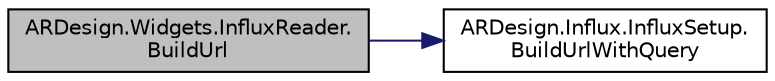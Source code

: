 digraph "ARDesign.Widgets.InfluxReader.BuildUrl"
{
 // LATEX_PDF_SIZE
  edge [fontname="Helvetica",fontsize="10",labelfontname="Helvetica",labelfontsize="10"];
  node [fontname="Helvetica",fontsize="10",shape=record];
  rankdir="LR";
  Node0 [label="ARDesign.Widgets.InfluxReader.\lBuildUrl",height=0.2,width=0.4,color="black", fillcolor="grey75", style="filled", fontcolor="black",tooltip="Builds a https Influx query for the given string"];
  Node0 -> Node1 [color="midnightblue",fontsize="10",style="solid",fontname="Helvetica"];
  Node1 [label="ARDesign.Influx.InfluxSetup.\lBuildUrlWithQuery",height=0.2,width=0.4,color="black", fillcolor="white", style="filled",URL="$class_a_r_design_1_1_influx_1_1_influx_setup.html#a34bd4d0ec1d933435cf15a2ea3e7186c",tooltip="Encodes a given plain text query into a InfluxDB https query"];
}
